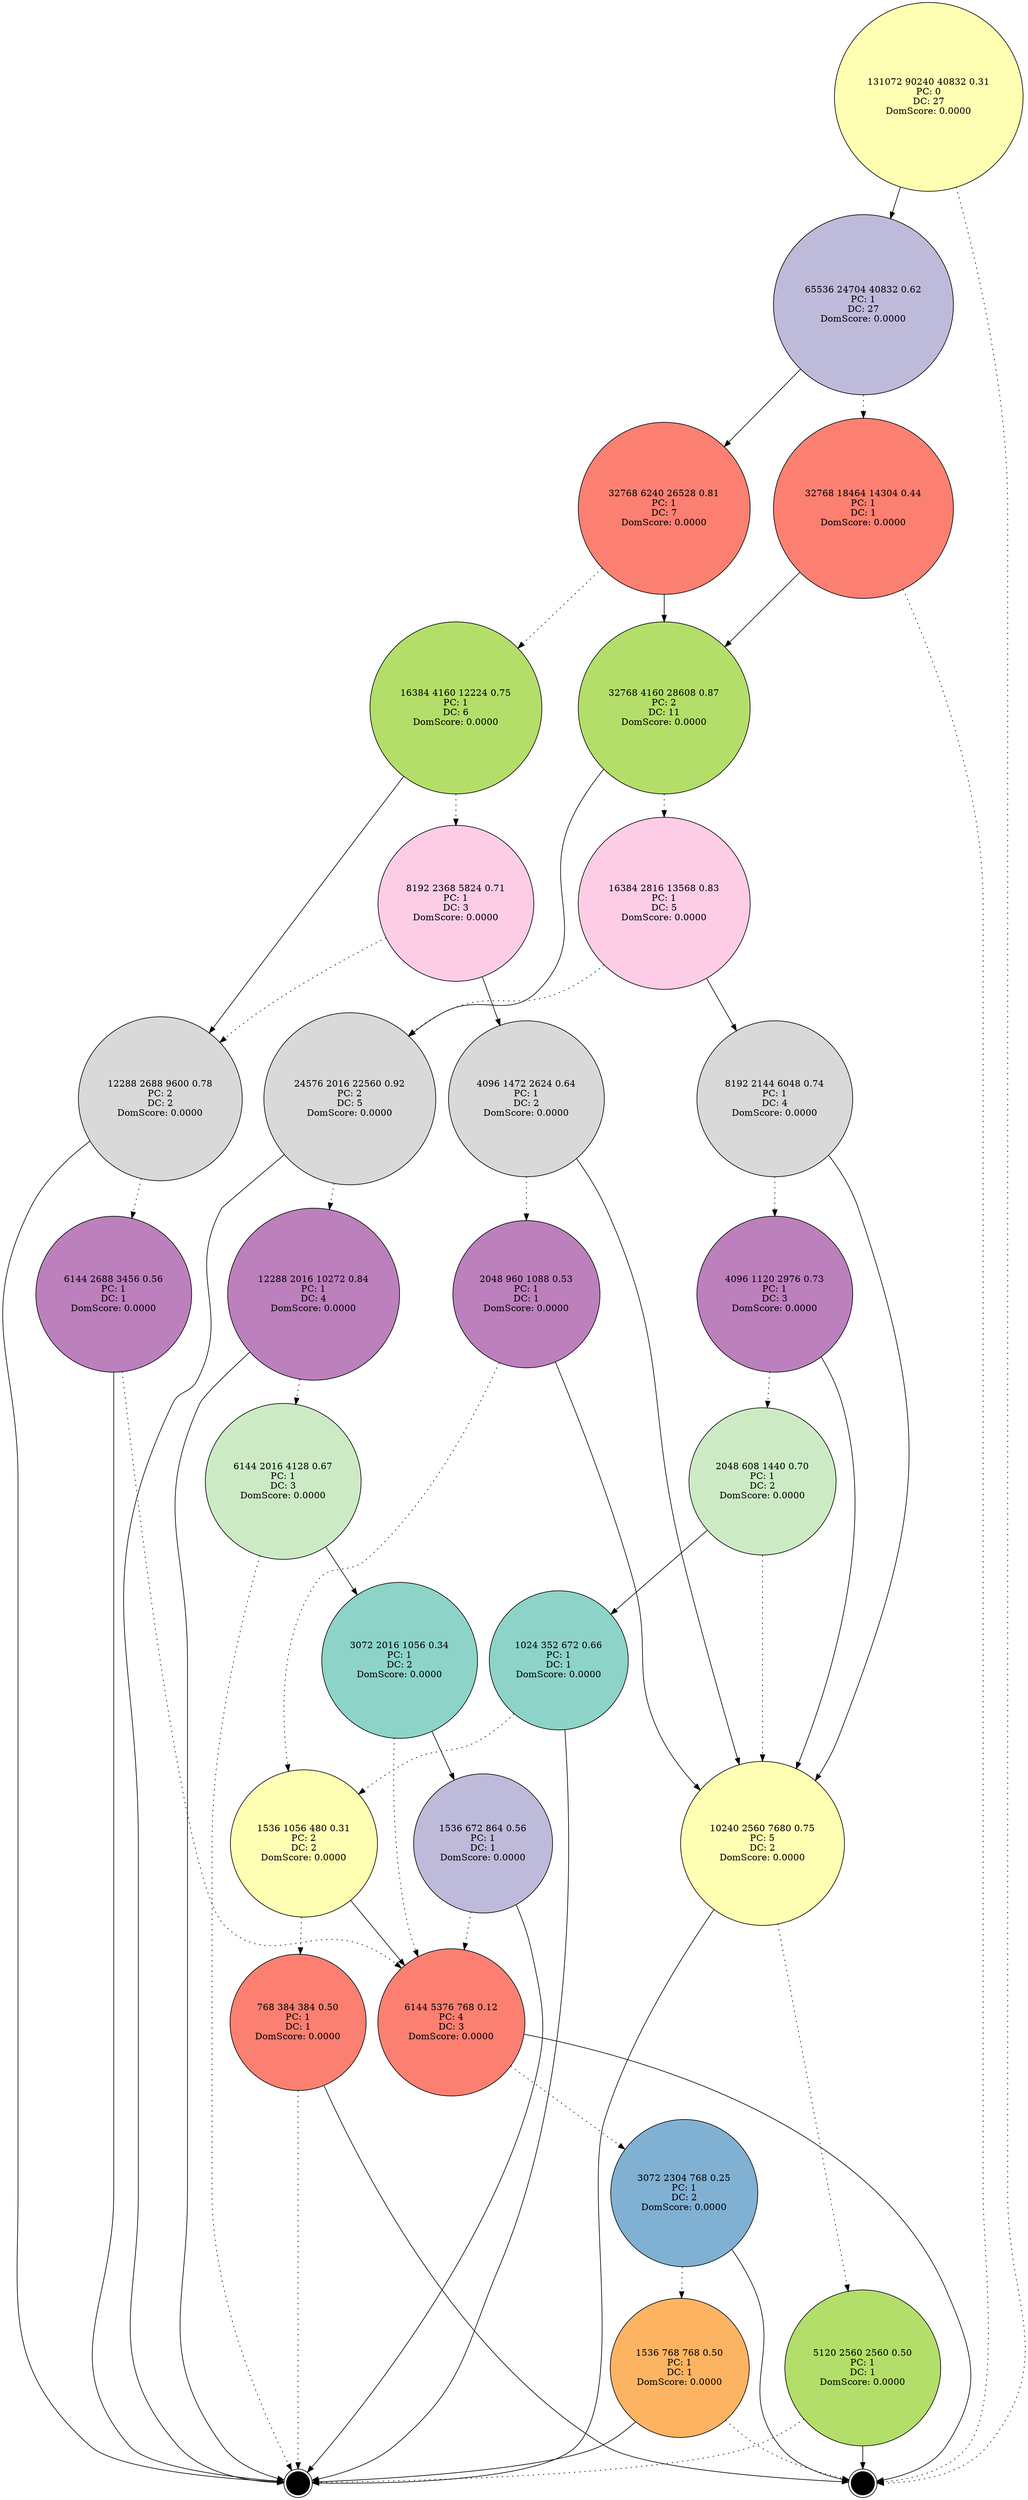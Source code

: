 digraph "" {
		node [colorscheme=set312,
		label="\N",
		shape=circle,
		style=filled
		];
{
graph [rank=same];
192636	[fillcolor=2, label="131072 90240 40832 0.31
PC: 0
DC: 27
DomScore: 0.0000", rank=1];
}
{
graph [rank=same];
192635	[fillcolor=3, label="65536 24704 40832 0.62
PC: 1
DC: 27
DomScore: 0.0000", rank=2];
}
{
graph [rank=same];
192634	[fillcolor=4, label="32768 18464 14304 0.44
PC: 1
DC: 1
DomScore: 0.0000", rank=3];
192633	[fillcolor=4, label="32768 6240 26528 0.81
PC: 1
DC: 7
DomScore: 0.0000", rank=3];
}
{
graph [rank=same];
192626	[fillcolor=7, label="32768 4160 28608 0.87
PC: 2
DC: 11
DomScore: 0.0000", rank=4];
192632	[fillcolor=7, label="16384 4160 12224 0.75
PC: 1
DC: 6
DomScore: 0.0000", rank=4];
}
{
graph [rank=same];
192631	[fillcolor=8, label="8192 2368 5824 0.71
PC: 1
DC: 3
DomScore: 0.0000", rank=5];
192625	[fillcolor=8, label="16384 2816 13568 0.83
PC: 1
DC: 5
DomScore: 0.0000", rank=5];
}
{
graph [rank=same];
192624	[fillcolor=9, label="8192 2144 6048 0.74
PC: 1
DC: 4
DomScore: 0.0000", rank=6];
192630	[fillcolor=9, label="4096 1472 2624 0.64
PC: 1
DC: 2
DomScore: 0.0000", rank=6];
192616	[fillcolor=9, label="24576 2016 22560 0.92
PC: 2
DC: 5
DomScore: 0.0000", rank=6];
192628	[fillcolor=9, label="12288 2688 9600 0.78
PC: 2
DC: 2
DomScore: 0.0000", rank=6];
}
{
graph [rank=same];
192629	[fillcolor=10, label="2048 960 1088 0.53
PC: 1
DC: 1
DomScore: 0.0000", rank=7];
192623	[fillcolor=10, label="4096 1120 2976 0.73
PC: 1
DC: 3
DomScore: 0.0000", rank=7];
192615	[fillcolor=10, label="12288 2016 10272 0.84
PC: 1
DC: 4
DomScore: 0.0000", rank=7];
192627	[fillcolor=10, label="6144 2688 3456 0.56
PC: 1
DC: 1
DomScore: 0.0000", rank=7];
}
{
graph [rank=same];
192622	[fillcolor=11, label="2048 608 1440 0.70
PC: 1
DC: 2
DomScore: 0.0000", rank=8];
192614	[fillcolor=11, label="6144 2016 4128 0.67
PC: 1
DC: 3
DomScore: 0.0000", rank=8];
}
{
graph [rank=same];
192621	[fillcolor=1, label="1024 352 672 0.66
PC: 1
DC: 1
DomScore: 0.0000", rank=9];
192613	[fillcolor=1, label="3072 2016 1056 0.34
PC: 1
DC: 2
DomScore: 0.0000", rank=9];
}
{
graph [rank=same];
192618	[fillcolor=2, label="10240 2560 7680 0.75
PC: 5
DC: 2
DomScore: 0.0000", rank=10];
192620	[fillcolor=2, label="1536 1056 480 0.31
PC: 2
DC: 2
DomScore: 0.0000", rank=10];
}
{
graph [rank=same];
192612	[fillcolor=3, label="1536 672 864 0.56
PC: 1
DC: 1
DomScore: 0.0000", rank=11];
}
{
graph [rank=same];
192611	[fillcolor=4, label="6144 5376 768 0.12
PC: 4
DC: 3
DomScore: 0.0000", rank=12];
192619	[fillcolor=4, label="768 384 384 0.50
PC: 1
DC: 1
DomScore: 0.0000", rank=12];
}
{
graph [rank=same];
192610	[fillcolor=5, label="3072 2304 768 0.25
PC: 1
DC: 2
DomScore: 0.0000", rank=13];
}
{
graph [rank=same];
192609	[fillcolor=6, label="1536 768 768 0.50
PC: 1
DC: 1
DomScore: 0.0000", rank=14];
}
{
graph [rank=same];
192617	[fillcolor=7, label="5120 2560 2560 0.50
PC: 1
DC: 1
DomScore: 0.0000", rank=15];
}
0	 [fillcolor=White, label=F, rank=None, shape=doublecircle];
1	 [fillcolor=White, label=T, rank=None, shape=doublecircle];
192628 -> 192627 		[style=dotted];
192628 -> 1
192625 -> 192616 		[style=dotted];
192625 -> 192624
192616 -> 192615 		[style=dotted];
192616 -> 1
192609 -> 0 		[style=dotted];
192609 -> 1
192627 -> 192611 		[style=dotted];
192627 -> 1
192612 -> 192611 		[style=dotted];
192612 -> 1
192615 -> 192614 		[style=dotted];
192615 -> 1
192614 -> 1 		[style=dotted];
192614 -> 192613
192622 -> 192618 		[style=dotted];
192622 -> 192621
192619 -> 1 		[style=dotted];
192619 -> 0
192635 -> 192634 		[style=dotted];
192635 -> 192633
192633 -> 192632 		[style=dotted];
192633 -> 192626
192631 -> 192628 		[style=dotted];
192631 -> 192630
192617 -> 1 		[style=dotted];
192617 -> 0
192613 -> 192611 		[style=dotted];
192613 -> 192612
192621 -> 192620 		[style=dotted];
192621 -> 1
192634 -> 0 		[style=dotted];
192634 -> 192626
192620 -> 192619 		[style=dotted];
192620 -> 192611
192636 -> 0 		[style=dotted];
192636 -> 192635
192610 -> 192609 		[style=dotted];
192610 -> 0
192623 -> 192622 		[style=dotted];
192623 -> 192618
192611 -> 192610 		[style=dotted];
192611 -> 0
192630 -> 192629 		[style=dotted];
192630 -> 192618
192618 -> 192617 		[style=dotted];
192618 -> 1
192632 -> 192631 		[style=dotted];
192632 -> 192628
192629 -> 192620 		[style=dotted];
192629 -> 192618
192626 -> 192625 		[style=dotted];
192626 -> 192616
192624 -> 192623 		[style=dotted];
192624 -> 192618
}